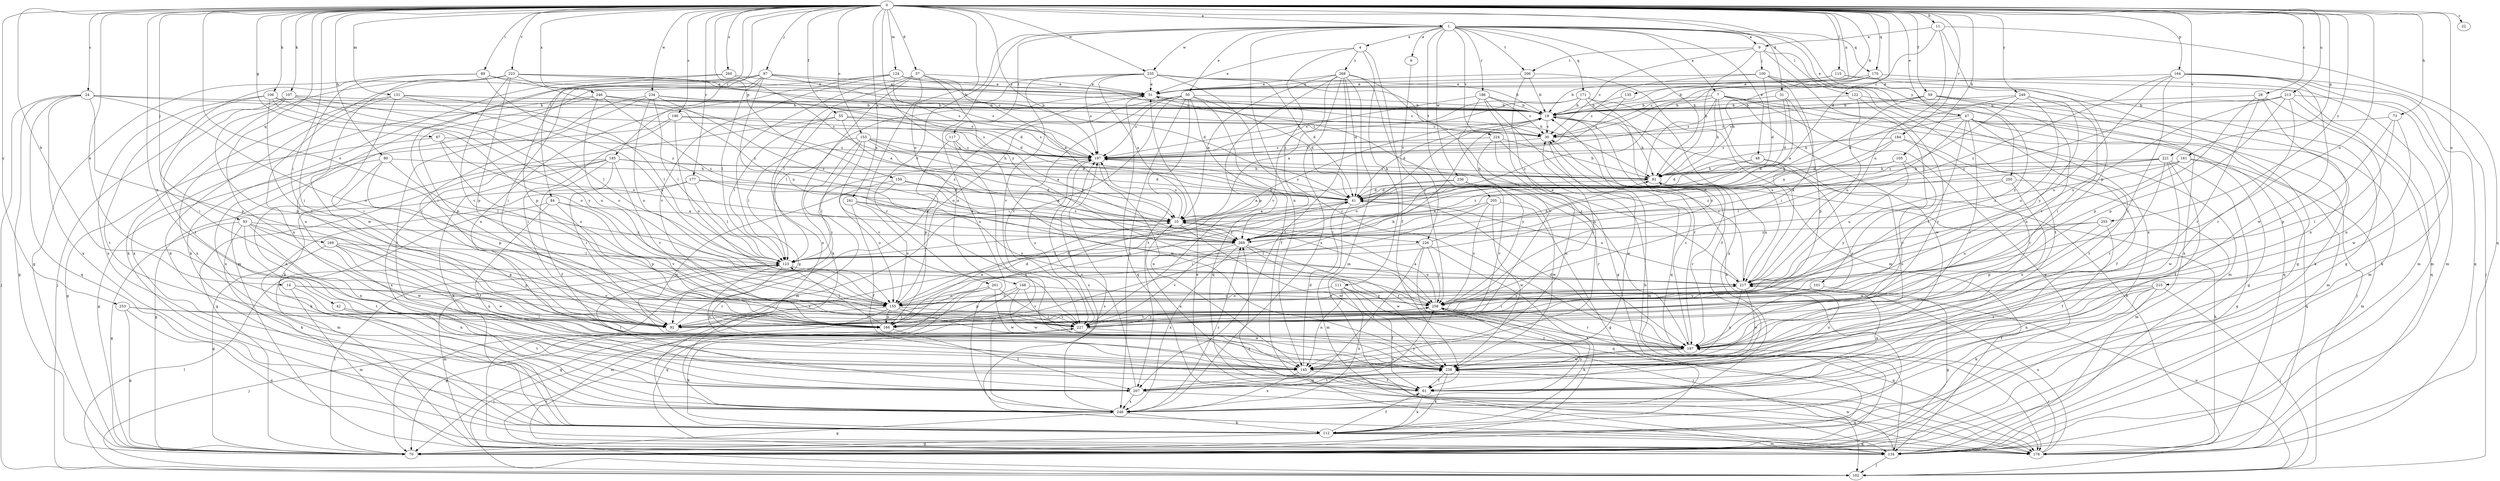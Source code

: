 strict digraph  {
0;
1;
4;
6;
7;
9;
10;
11;
14;
19;
22;
24;
28;
30;
31;
37;
41;
42;
47;
48;
50;
51;
55;
59;
61;
67;
70;
73;
80;
81;
84;
89;
92;
93;
97;
100;
101;
102;
105;
106;
107;
111;
112;
115;
117;
122;
123;
124;
131;
134;
135;
145;
148;
153;
155;
159;
161;
164;
166;
169;
170;
171;
176;
177;
184;
185;
186;
187;
190;
197;
201;
205;
206;
207;
213;
215;
217;
221;
223;
224;
226;
227;
234;
235;
236;
238;
241;
246;
248;
249;
250;
253;
255;
258;
260;
268;
269;
0 -> 1  [label=a];
0 -> 11  [label=b];
0 -> 14  [label=b];
0 -> 19  [label=b];
0 -> 22  [label=c];
0 -> 24  [label=c];
0 -> 28  [label=c];
0 -> 31  [label=d];
0 -> 37  [label=d];
0 -> 41  [label=d];
0 -> 42  [label=e];
0 -> 47  [label=e];
0 -> 55  [label=f];
0 -> 59  [label=f];
0 -> 67  [label=g];
0 -> 73  [label=h];
0 -> 80  [label=h];
0 -> 84  [label=i];
0 -> 89  [label=i];
0 -> 92  [label=i];
0 -> 93  [label=j];
0 -> 97  [label=j];
0 -> 105  [label=k];
0 -> 106  [label=k];
0 -> 107  [label=k];
0 -> 115  [label=l];
0 -> 124  [label=m];
0 -> 131  [label=m];
0 -> 135  [label=n];
0 -> 145  [label=n];
0 -> 148  [label=o];
0 -> 153  [label=o];
0 -> 155  [label=o];
0 -> 159  [label=p];
0 -> 161  [label=p];
0 -> 164  [label=p];
0 -> 169  [label=q];
0 -> 170  [label=q];
0 -> 177  [label=r];
0 -> 184  [label=r];
0 -> 185  [label=r];
0 -> 190  [label=s];
0 -> 197  [label=s];
0 -> 213  [label=u];
0 -> 215  [label=u];
0 -> 217  [label=u];
0 -> 221  [label=v];
0 -> 223  [label=v];
0 -> 234  [label=w];
0 -> 235  [label=w];
0 -> 241  [label=x];
0 -> 246  [label=x];
0 -> 249  [label=y];
0 -> 250  [label=y];
0 -> 253  [label=y];
0 -> 255  [label=y];
0 -> 258  [label=y];
0 -> 260  [label=z];
1 -> 4  [label=a];
1 -> 6  [label=a];
1 -> 7  [label=a];
1 -> 9  [label=a];
1 -> 47  [label=e];
1 -> 48  [label=e];
1 -> 50  [label=e];
1 -> 81  [label=h];
1 -> 117  [label=l];
1 -> 122  [label=l];
1 -> 145  [label=n];
1 -> 170  [label=q];
1 -> 171  [label=q];
1 -> 186  [label=r];
1 -> 201  [label=t];
1 -> 205  [label=t];
1 -> 206  [label=t];
1 -> 224  [label=v];
1 -> 235  [label=w];
1 -> 236  [label=w];
1 -> 248  [label=x];
4 -> 51  [label=e];
4 -> 61  [label=f];
4 -> 111  [label=k];
4 -> 268  [label=z];
4 -> 269  [label=z];
6 -> 226  [label=v];
7 -> 19  [label=b];
7 -> 70  [label=g];
7 -> 81  [label=h];
7 -> 134  [label=m];
7 -> 176  [label=q];
7 -> 217  [label=u];
7 -> 238  [label=w];
7 -> 258  [label=y];
7 -> 269  [label=z];
9 -> 30  [label=c];
9 -> 81  [label=h];
9 -> 100  [label=j];
9 -> 101  [label=j];
9 -> 206  [label=t];
9 -> 248  [label=x];
10 -> 197  [label=s];
10 -> 226  [label=v];
10 -> 238  [label=w];
10 -> 269  [label=z];
11 -> 9  [label=a];
11 -> 30  [label=c];
11 -> 166  [label=p];
11 -> 176  [label=q];
11 -> 217  [label=u];
14 -> 134  [label=m];
14 -> 145  [label=n];
14 -> 155  [label=o];
14 -> 227  [label=v];
19 -> 30  [label=c];
19 -> 41  [label=d];
19 -> 81  [label=h];
19 -> 112  [label=k];
19 -> 155  [label=o];
19 -> 187  [label=r];
24 -> 19  [label=b];
24 -> 70  [label=g];
24 -> 102  [label=j];
24 -> 155  [label=o];
24 -> 166  [label=p];
24 -> 176  [label=q];
24 -> 197  [label=s];
24 -> 248  [label=x];
28 -> 19  [label=b];
28 -> 145  [label=n];
28 -> 166  [label=p];
28 -> 176  [label=q];
28 -> 187  [label=r];
30 -> 197  [label=s];
30 -> 238  [label=w];
31 -> 10  [label=a];
31 -> 19  [label=b];
31 -> 41  [label=d];
31 -> 166  [label=p];
37 -> 10  [label=a];
37 -> 51  [label=e];
37 -> 70  [label=g];
37 -> 112  [label=k];
37 -> 187  [label=r];
37 -> 248  [label=x];
37 -> 258  [label=y];
41 -> 10  [label=a];
41 -> 134  [label=m];
41 -> 197  [label=s];
41 -> 217  [label=u];
42 -> 92  [label=i];
42 -> 207  [label=t];
47 -> 30  [label=c];
47 -> 70  [label=g];
47 -> 81  [label=h];
47 -> 92  [label=i];
47 -> 102  [label=j];
47 -> 123  [label=l];
47 -> 134  [label=m];
47 -> 187  [label=r];
47 -> 207  [label=t];
48 -> 41  [label=d];
48 -> 81  [label=h];
48 -> 145  [label=n];
48 -> 187  [label=r];
50 -> 19  [label=b];
50 -> 41  [label=d];
50 -> 61  [label=f];
50 -> 92  [label=i];
50 -> 155  [label=o];
50 -> 176  [label=q];
50 -> 197  [label=s];
50 -> 207  [label=t];
50 -> 227  [label=v];
50 -> 248  [label=x];
51 -> 19  [label=b];
51 -> 30  [label=c];
51 -> 123  [label=l];
51 -> 176  [label=q];
55 -> 30  [label=c];
55 -> 112  [label=k];
55 -> 123  [label=l];
55 -> 197  [label=s];
55 -> 269  [label=z];
59 -> 19  [label=b];
59 -> 112  [label=k];
59 -> 134  [label=m];
59 -> 197  [label=s];
59 -> 227  [label=v];
59 -> 269  [label=z];
61 -> 10  [label=a];
61 -> 112  [label=k];
61 -> 217  [label=u];
67 -> 70  [label=g];
67 -> 155  [label=o];
67 -> 197  [label=s];
67 -> 269  [label=z];
70 -> 19  [label=b];
70 -> 123  [label=l];
73 -> 30  [label=c];
73 -> 92  [label=i];
73 -> 166  [label=p];
73 -> 238  [label=w];
80 -> 70  [label=g];
80 -> 81  [label=h];
80 -> 123  [label=l];
80 -> 145  [label=n];
80 -> 166  [label=p];
81 -> 41  [label=d];
81 -> 187  [label=r];
81 -> 197  [label=s];
81 -> 217  [label=u];
84 -> 10  [label=a];
84 -> 61  [label=f];
84 -> 134  [label=m];
84 -> 166  [label=p];
84 -> 227  [label=v];
89 -> 30  [label=c];
89 -> 51  [label=e];
89 -> 92  [label=i];
89 -> 207  [label=t];
89 -> 269  [label=z];
92 -> 41  [label=d];
92 -> 51  [label=e];
93 -> 70  [label=g];
93 -> 112  [label=k];
93 -> 145  [label=n];
93 -> 166  [label=p];
93 -> 207  [label=t];
93 -> 238  [label=w];
93 -> 269  [label=z];
97 -> 19  [label=b];
97 -> 51  [label=e];
97 -> 92  [label=i];
97 -> 112  [label=k];
97 -> 123  [label=l];
97 -> 145  [label=n];
97 -> 166  [label=p];
97 -> 197  [label=s];
97 -> 217  [label=u];
100 -> 41  [label=d];
100 -> 51  [label=e];
100 -> 70  [label=g];
100 -> 92  [label=i];
100 -> 197  [label=s];
100 -> 207  [label=t];
101 -> 70  [label=g];
101 -> 92  [label=i];
101 -> 258  [label=y];
102 -> 19  [label=b];
102 -> 123  [label=l];
102 -> 217  [label=u];
102 -> 227  [label=v];
105 -> 81  [label=h];
105 -> 217  [label=u];
105 -> 227  [label=v];
105 -> 269  [label=z];
106 -> 19  [label=b];
106 -> 155  [label=o];
106 -> 207  [label=t];
106 -> 227  [label=v];
106 -> 248  [label=x];
106 -> 258  [label=y];
107 -> 19  [label=b];
107 -> 92  [label=i];
107 -> 102  [label=j];
107 -> 123  [label=l];
107 -> 155  [label=o];
107 -> 166  [label=p];
111 -> 61  [label=f];
111 -> 102  [label=j];
111 -> 145  [label=n];
111 -> 155  [label=o];
111 -> 248  [label=x];
111 -> 258  [label=y];
112 -> 61  [label=f];
112 -> 70  [label=g];
112 -> 134  [label=m];
112 -> 176  [label=q];
115 -> 19  [label=b];
115 -> 51  [label=e];
115 -> 70  [label=g];
115 -> 134  [label=m];
117 -> 166  [label=p];
117 -> 197  [label=s];
117 -> 238  [label=w];
117 -> 248  [label=x];
122 -> 19  [label=b];
122 -> 187  [label=r];
122 -> 217  [label=u];
122 -> 248  [label=x];
123 -> 19  [label=b];
123 -> 134  [label=m];
123 -> 145  [label=n];
123 -> 187  [label=r];
123 -> 217  [label=u];
124 -> 30  [label=c];
124 -> 41  [label=d];
124 -> 51  [label=e];
124 -> 134  [label=m];
124 -> 145  [label=n];
124 -> 197  [label=s];
124 -> 227  [label=v];
131 -> 19  [label=b];
131 -> 92  [label=i];
131 -> 123  [label=l];
131 -> 145  [label=n];
131 -> 217  [label=u];
131 -> 248  [label=x];
134 -> 102  [label=j];
134 -> 238  [label=w];
134 -> 269  [label=z];
135 -> 19  [label=b];
135 -> 197  [label=s];
145 -> 41  [label=d];
145 -> 61  [label=f];
145 -> 248  [label=x];
148 -> 166  [label=p];
148 -> 176  [label=q];
148 -> 187  [label=r];
148 -> 238  [label=w];
148 -> 258  [label=y];
153 -> 10  [label=a];
153 -> 41  [label=d];
153 -> 81  [label=h];
153 -> 92  [label=i];
153 -> 123  [label=l];
153 -> 134  [label=m];
153 -> 197  [label=s];
153 -> 227  [label=v];
155 -> 41  [label=d];
155 -> 70  [label=g];
155 -> 102  [label=j];
155 -> 166  [label=p];
155 -> 217  [label=u];
155 -> 227  [label=v];
155 -> 238  [label=w];
159 -> 10  [label=a];
159 -> 41  [label=d];
159 -> 155  [label=o];
159 -> 238  [label=w];
159 -> 269  [label=z];
161 -> 81  [label=h];
161 -> 134  [label=m];
161 -> 176  [label=q];
161 -> 217  [label=u];
161 -> 269  [label=z];
164 -> 51  [label=e];
164 -> 102  [label=j];
164 -> 134  [label=m];
164 -> 155  [label=o];
164 -> 176  [label=q];
164 -> 187  [label=r];
164 -> 238  [label=w];
164 -> 269  [label=z];
166 -> 10  [label=a];
166 -> 19  [label=b];
166 -> 123  [label=l];
166 -> 207  [label=t];
169 -> 70  [label=g];
169 -> 123  [label=l];
169 -> 145  [label=n];
169 -> 166  [label=p];
169 -> 238  [label=w];
170 -> 19  [label=b];
170 -> 30  [label=c];
170 -> 51  [label=e];
170 -> 81  [label=h];
170 -> 134  [label=m];
170 -> 258  [label=y];
171 -> 10  [label=a];
171 -> 19  [label=b];
171 -> 61  [label=f];
171 -> 197  [label=s];
171 -> 217  [label=u];
171 -> 248  [label=x];
176 -> 51  [label=e];
176 -> 81  [label=h];
176 -> 187  [label=r];
176 -> 197  [label=s];
176 -> 217  [label=u];
177 -> 10  [label=a];
177 -> 41  [label=d];
177 -> 70  [label=g];
177 -> 112  [label=k];
177 -> 123  [label=l];
184 -> 10  [label=a];
184 -> 41  [label=d];
184 -> 61  [label=f];
184 -> 187  [label=r];
184 -> 197  [label=s];
185 -> 41  [label=d];
185 -> 61  [label=f];
185 -> 70  [label=g];
185 -> 81  [label=h];
185 -> 92  [label=i];
185 -> 112  [label=k];
185 -> 227  [label=v];
185 -> 248  [label=x];
186 -> 19  [label=b];
186 -> 30  [label=c];
186 -> 70  [label=g];
186 -> 176  [label=q];
186 -> 197  [label=s];
186 -> 227  [label=v];
187 -> 30  [label=c];
187 -> 41  [label=d];
187 -> 145  [label=n];
187 -> 238  [label=w];
190 -> 30  [label=c];
190 -> 92  [label=i];
190 -> 155  [label=o];
190 -> 197  [label=s];
190 -> 248  [label=x];
197 -> 81  [label=h];
197 -> 123  [label=l];
197 -> 145  [label=n];
201 -> 70  [label=g];
201 -> 134  [label=m];
201 -> 155  [label=o];
201 -> 227  [label=v];
201 -> 238  [label=w];
205 -> 10  [label=a];
205 -> 70  [label=g];
205 -> 92  [label=i];
205 -> 238  [label=w];
205 -> 258  [label=y];
206 -> 19  [label=b];
206 -> 51  [label=e];
206 -> 134  [label=m];
206 -> 145  [label=n];
207 -> 123  [label=l];
207 -> 176  [label=q];
207 -> 197  [label=s];
207 -> 238  [label=w];
207 -> 248  [label=x];
207 -> 258  [label=y];
213 -> 19  [label=b];
213 -> 112  [label=k];
213 -> 145  [label=n];
213 -> 166  [label=p];
213 -> 187  [label=r];
213 -> 217  [label=u];
213 -> 269  [label=z];
215 -> 61  [label=f];
215 -> 102  [label=j];
215 -> 112  [label=k];
215 -> 145  [label=n];
215 -> 155  [label=o];
215 -> 187  [label=r];
217 -> 30  [label=c];
217 -> 51  [label=e];
217 -> 145  [label=n];
217 -> 155  [label=o];
217 -> 238  [label=w];
217 -> 258  [label=y];
221 -> 61  [label=f];
221 -> 70  [label=g];
221 -> 81  [label=h];
221 -> 123  [label=l];
221 -> 187  [label=r];
221 -> 238  [label=w];
221 -> 269  [label=z];
223 -> 19  [label=b];
223 -> 41  [label=d];
223 -> 51  [label=e];
223 -> 70  [label=g];
223 -> 112  [label=k];
223 -> 166  [label=p];
223 -> 227  [label=v];
223 -> 238  [label=w];
223 -> 269  [label=z];
224 -> 81  [label=h];
224 -> 134  [label=m];
224 -> 145  [label=n];
224 -> 197  [label=s];
224 -> 258  [label=y];
226 -> 81  [label=h];
226 -> 112  [label=k];
226 -> 123  [label=l];
226 -> 176  [label=q];
226 -> 207  [label=t];
226 -> 258  [label=y];
227 -> 30  [label=c];
227 -> 102  [label=j];
227 -> 112  [label=k];
227 -> 187  [label=r];
227 -> 197  [label=s];
227 -> 258  [label=y];
234 -> 19  [label=b];
234 -> 41  [label=d];
234 -> 92  [label=i];
234 -> 123  [label=l];
234 -> 155  [label=o];
234 -> 207  [label=t];
234 -> 269  [label=z];
235 -> 10  [label=a];
235 -> 19  [label=b];
235 -> 41  [label=d];
235 -> 51  [label=e];
235 -> 81  [label=h];
235 -> 123  [label=l];
235 -> 187  [label=r];
235 -> 197  [label=s];
235 -> 227  [label=v];
236 -> 10  [label=a];
236 -> 41  [label=d];
236 -> 187  [label=r];
236 -> 227  [label=v];
236 -> 238  [label=w];
238 -> 61  [label=f];
238 -> 112  [label=k];
238 -> 207  [label=t];
238 -> 217  [label=u];
241 -> 10  [label=a];
241 -> 61  [label=f];
241 -> 155  [label=o];
241 -> 258  [label=y];
246 -> 10  [label=a];
246 -> 19  [label=b];
246 -> 155  [label=o];
246 -> 166  [label=p];
246 -> 197  [label=s];
246 -> 248  [label=x];
246 -> 269  [label=z];
248 -> 70  [label=g];
248 -> 112  [label=k];
248 -> 197  [label=s];
248 -> 258  [label=y];
248 -> 269  [label=z];
249 -> 19  [label=b];
249 -> 41  [label=d];
249 -> 92  [label=i];
249 -> 155  [label=o];
249 -> 258  [label=y];
249 -> 269  [label=z];
250 -> 41  [label=d];
250 -> 134  [label=m];
250 -> 145  [label=n];
250 -> 258  [label=y];
253 -> 70  [label=g];
253 -> 92  [label=i];
253 -> 176  [label=q];
253 -> 227  [label=v];
255 -> 61  [label=f];
255 -> 166  [label=p];
255 -> 217  [label=u];
255 -> 269  [label=z];
258 -> 10  [label=a];
258 -> 92  [label=i];
258 -> 112  [label=k];
258 -> 176  [label=q];
258 -> 187  [label=r];
258 -> 227  [label=v];
260 -> 10  [label=a];
260 -> 51  [label=e];
260 -> 92  [label=i];
260 -> 112  [label=k];
268 -> 10  [label=a];
268 -> 41  [label=d];
268 -> 51  [label=e];
268 -> 134  [label=m];
268 -> 166  [label=p];
268 -> 187  [label=r];
268 -> 207  [label=t];
268 -> 227  [label=v];
268 -> 248  [label=x];
268 -> 258  [label=y];
269 -> 123  [label=l];
269 -> 187  [label=r];
269 -> 227  [label=v];
269 -> 238  [label=w];
269 -> 248  [label=x];
}
